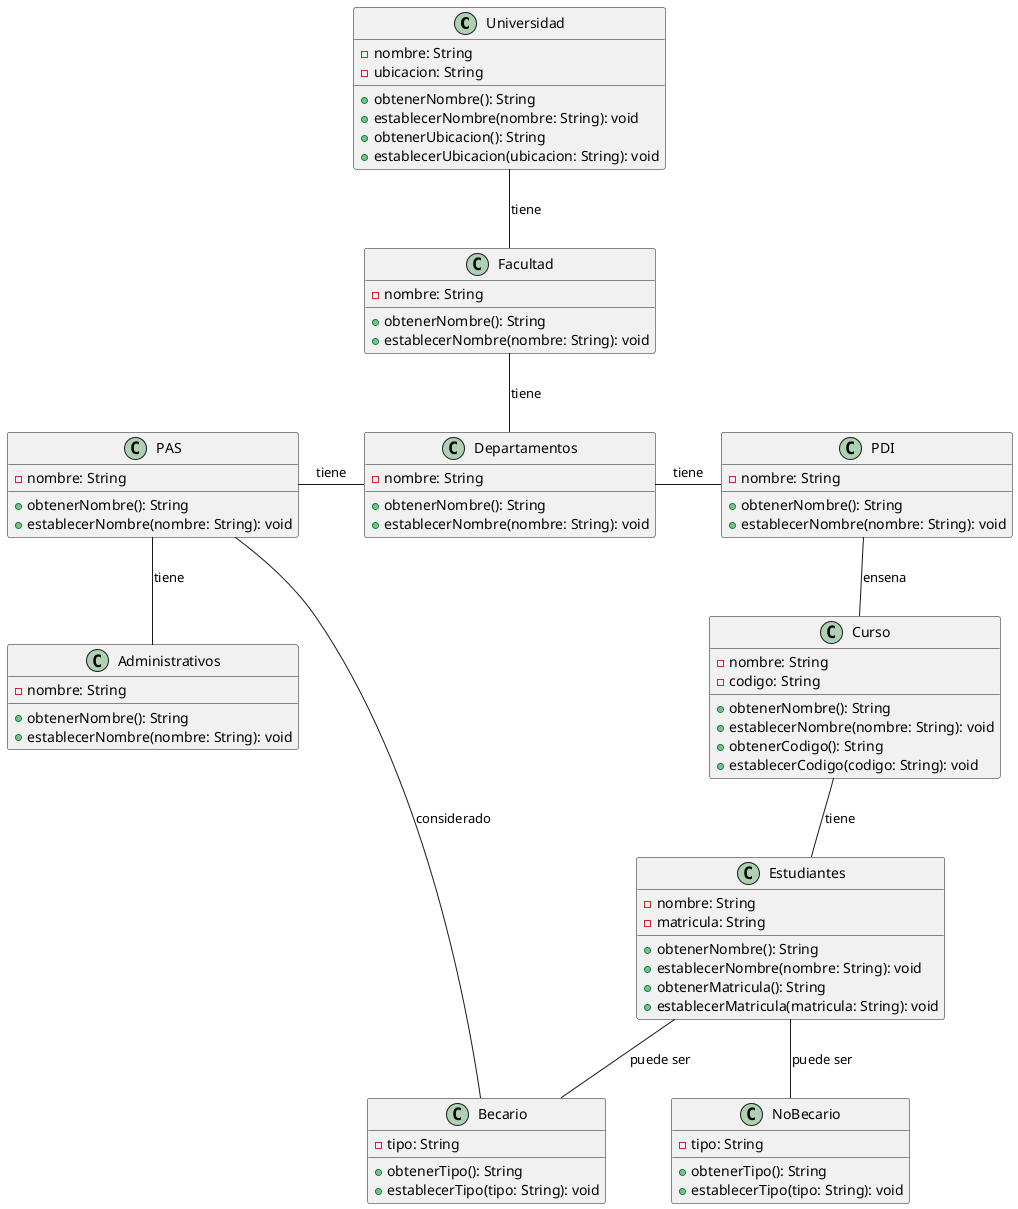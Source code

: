 @startuml Universidad

class Universidad {
  - nombre: String
  - ubicacion: String
  + obtenerNombre(): String
  + establecerNombre(nombre: String): void
  + obtenerUbicacion(): String
  + establecerUbicacion(ubicacion: String): void
}

class Facultad {
  - nombre: String
  + obtenerNombre(): String
  + establecerNombre(nombre: String): void
}

class Departamentos {
  - nombre: String
  + obtenerNombre(): String
  + establecerNombre(nombre: String): void
}

class PAS{
  - nombre: String
  + obtenerNombre(): String
  + establecerNombre(nombre: String): void
}

class Administrativos{
  - nombre: String
  + obtenerNombre(): String
  + establecerNombre(nombre: String): void
}

class PDI{
  - nombre: String
  + obtenerNombre(): String
  + establecerNombre(nombre: String): void
}

class Curso {
  - nombre: String
  - codigo: String
  + obtenerNombre(): String
  + establecerNombre(nombre: String): void
  + obtenerCodigo(): String
  + establecerCodigo(codigo: String): void
}

class Estudiantes {
  - nombre: String
  - matricula: String
  + obtenerNombre(): String
  + establecerNombre(nombre: String): void
  + obtenerMatricula(): String
  + establecerMatricula(matricula: String): void
}

class Becario {
  - tipo: String
  + obtenerTipo(): String
  + establecerTipo(tipo: String): void
}

class NoBecario {
  - tipo: String
  + obtenerTipo(): String
  + establecerTipo(tipo: String): void
}

Universidad -D- Facultad : tiene
Facultad -D- Departamentos : tiene
Departamentos -L- PAS: tiene
Departamentos -R- PDI: tiene
PDI -- Curso : ensena
Curso -- Estudiantes: tiene
PAS -- Administrativos: tiene
Estudiantes -- Becario: puede ser
Estudiantes -- NoBecario: puede ser
Becario -- PAS: considerado

@enduml

